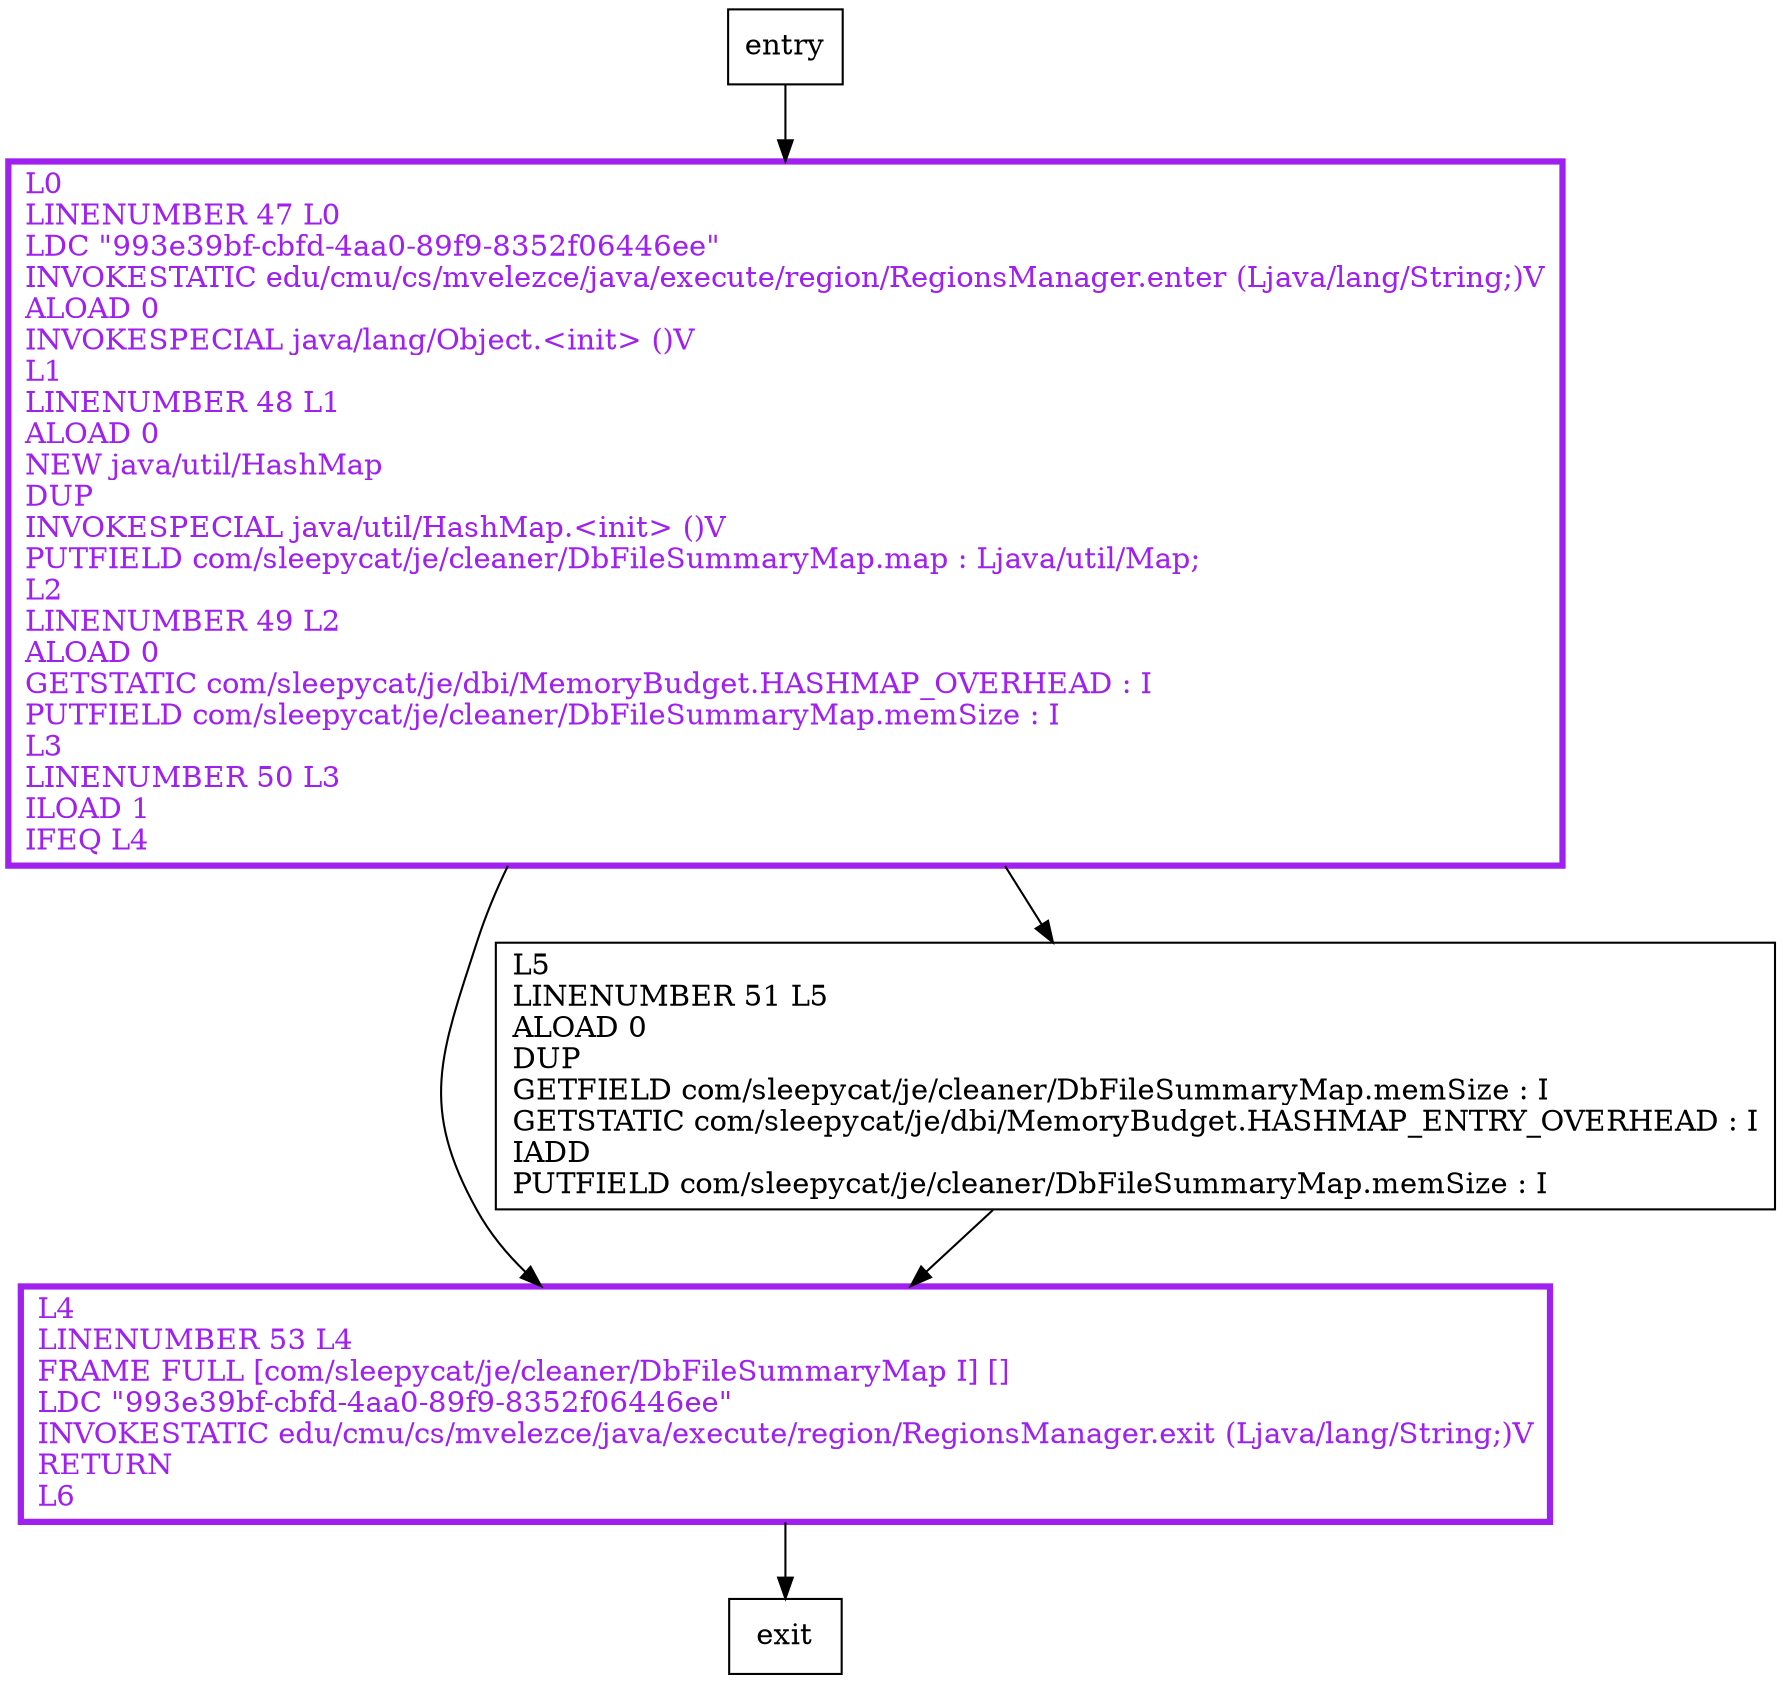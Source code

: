 digraph <init> {
node [shape=record];
71448314 [label="L4\lLINENUMBER 53 L4\lFRAME FULL [com/sleepycat/je/cleaner/DbFileSummaryMap I] []\lLDC \"993e39bf-cbfd-4aa0-89f9-8352f06446ee\"\lINVOKESTATIC edu/cmu/cs/mvelezce/java/execute/region/RegionsManager.exit (Ljava/lang/String;)V\lRETURN\lL6\l"];
1473011658 [label="L0\lLINENUMBER 47 L0\lLDC \"993e39bf-cbfd-4aa0-89f9-8352f06446ee\"\lINVOKESTATIC edu/cmu/cs/mvelezce/java/execute/region/RegionsManager.enter (Ljava/lang/String;)V\lALOAD 0\lINVOKESPECIAL java/lang/Object.\<init\> ()V\lL1\lLINENUMBER 48 L1\lALOAD 0\lNEW java/util/HashMap\lDUP\lINVOKESPECIAL java/util/HashMap.\<init\> ()V\lPUTFIELD com/sleepycat/je/cleaner/DbFileSummaryMap.map : Ljava/util/Map;\lL2\lLINENUMBER 49 L2\lALOAD 0\lGETSTATIC com/sleepycat/je/dbi/MemoryBudget.HASHMAP_OVERHEAD : I\lPUTFIELD com/sleepycat/je/cleaner/DbFileSummaryMap.memSize : I\lL3\lLINENUMBER 50 L3\lILOAD 1\lIFEQ L4\l"];
619292441 [label="L5\lLINENUMBER 51 L5\lALOAD 0\lDUP\lGETFIELD com/sleepycat/je/cleaner/DbFileSummaryMap.memSize : I\lGETSTATIC com/sleepycat/je/dbi/MemoryBudget.HASHMAP_ENTRY_OVERHEAD : I\lIADD\lPUTFIELD com/sleepycat/je/cleaner/DbFileSummaryMap.memSize : I\l"];
entry;
exit;
entry -> 1473011658
71448314 -> exit
1473011658 -> 71448314
1473011658 -> 619292441
619292441 -> 71448314
71448314[fontcolor="purple", penwidth=3, color="purple"];
1473011658[fontcolor="purple", penwidth=3, color="purple"];
}
